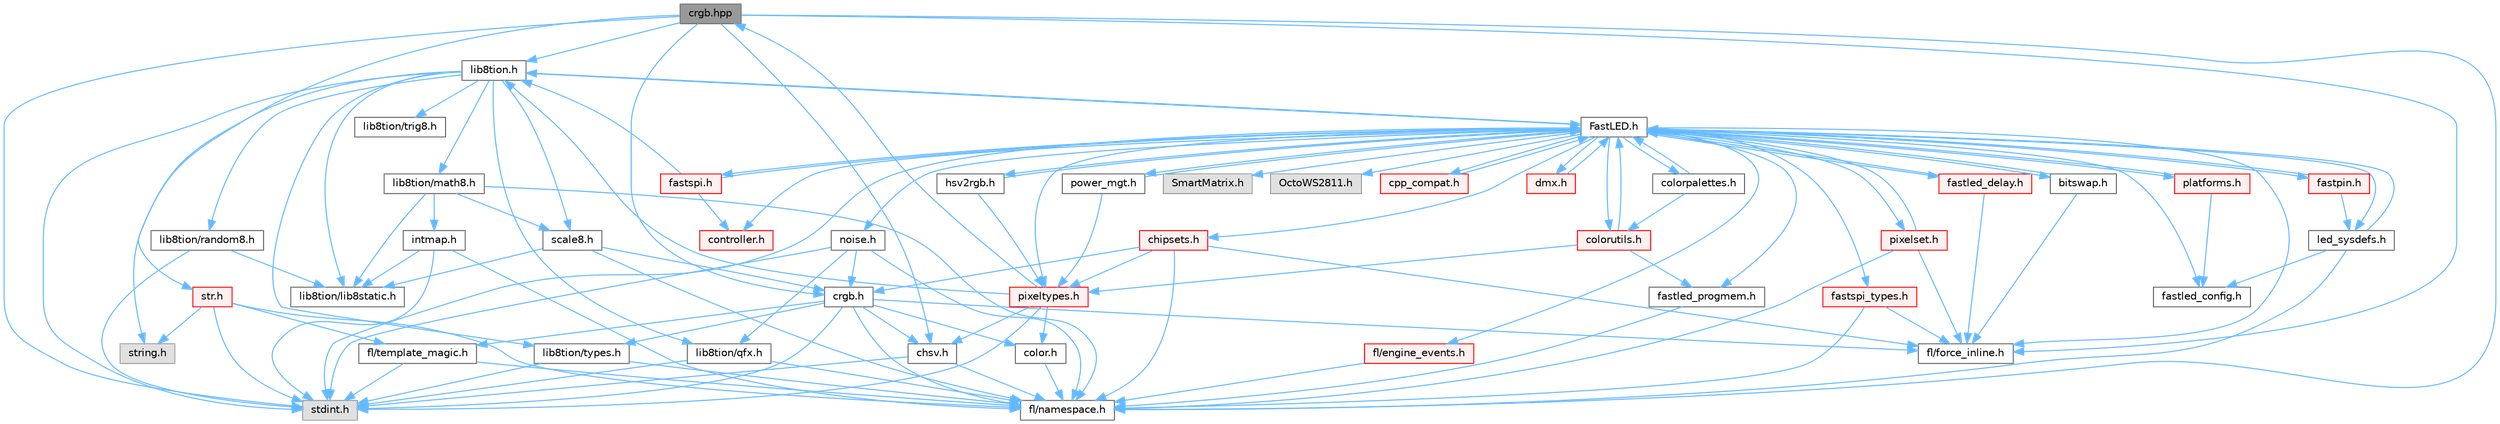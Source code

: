 digraph "crgb.hpp"
{
 // INTERACTIVE_SVG=YES
 // LATEX_PDF_SIZE
  bgcolor="transparent";
  edge [fontname=Helvetica,fontsize=10,labelfontname=Helvetica,labelfontsize=10];
  node [fontname=Helvetica,fontsize=10,shape=box,height=0.2,width=0.4];
  Node1 [id="Node000001",label="crgb.hpp",height=0.2,width=0.4,color="gray40", fillcolor="grey60", style="filled", fontcolor="black",tooltip="Defines utility functions for the red, green, and blue (RGB) pixel struct."];
  Node1 -> Node2 [id="edge1_Node000001_Node000002",color="steelblue1",style="solid",tooltip=" "];
  Node2 [id="Node000002",label="stdint.h",height=0.2,width=0.4,color="grey60", fillcolor="#E0E0E0", style="filled",tooltip=" "];
  Node1 -> Node3 [id="edge2_Node000001_Node000003",color="steelblue1",style="solid",tooltip=" "];
  Node3 [id="Node000003",label="chsv.h",height=0.2,width=0.4,color="grey40", fillcolor="white", style="filled",URL="$d8/dd0/chsv_8h.html",tooltip="Defines the hue, saturation, and value (HSV) pixel struct."];
  Node3 -> Node2 [id="edge3_Node000003_Node000002",color="steelblue1",style="solid",tooltip=" "];
  Node3 -> Node4 [id="edge4_Node000003_Node000004",color="steelblue1",style="solid",tooltip=" "];
  Node4 [id="Node000004",label="fl/namespace.h",height=0.2,width=0.4,color="grey40", fillcolor="white", style="filled",URL="$df/d2a/namespace_8h.html",tooltip="Implements the FastLED namespace macros."];
  Node1 -> Node5 [id="edge5_Node000001_Node000005",color="steelblue1",style="solid",tooltip=" "];
  Node5 [id="Node000005",label="crgb.h",height=0.2,width=0.4,color="grey40", fillcolor="white", style="filled",URL="$db/dd1/crgb_8h.html",tooltip="Defines the red, green, and blue (RGB) pixel struct."];
  Node5 -> Node2 [id="edge6_Node000005_Node000002",color="steelblue1",style="solid",tooltip=" "];
  Node5 -> Node3 [id="edge7_Node000005_Node000003",color="steelblue1",style="solid",tooltip=" "];
  Node5 -> Node4 [id="edge8_Node000005_Node000004",color="steelblue1",style="solid",tooltip=" "];
  Node5 -> Node6 [id="edge9_Node000005_Node000006",color="steelblue1",style="solid",tooltip=" "];
  Node6 [id="Node000006",label="color.h",height=0.2,width=0.4,color="grey40", fillcolor="white", style="filled",URL="$d2/d6b/src_2color_8h.html",tooltip="Contains definitions for color correction and temperature."];
  Node6 -> Node4 [id="edge10_Node000006_Node000004",color="steelblue1",style="solid",tooltip=" "];
  Node5 -> Node7 [id="edge11_Node000005_Node000007",color="steelblue1",style="solid",tooltip=" "];
  Node7 [id="Node000007",label="lib8tion/types.h",height=0.2,width=0.4,color="grey40", fillcolor="white", style="filled",URL="$d9/ddf/lib8tion_2types_8h.html",tooltip="Defines fractional types used for lib8tion functions."];
  Node7 -> Node2 [id="edge12_Node000007_Node000002",color="steelblue1",style="solid",tooltip=" "];
  Node7 -> Node4 [id="edge13_Node000007_Node000004",color="steelblue1",style="solid",tooltip=" "];
  Node5 -> Node8 [id="edge14_Node000005_Node000008",color="steelblue1",style="solid",tooltip=" "];
  Node8 [id="Node000008",label="fl/force_inline.h",height=0.2,width=0.4,color="grey40", fillcolor="white", style="filled",URL="$d8/d2d/fl_2force__inline_8h.html",tooltip=" "];
  Node5 -> Node9 [id="edge15_Node000005_Node000009",color="steelblue1",style="solid",tooltip=" "];
  Node9 [id="Node000009",label="fl/template_magic.h",height=0.2,width=0.4,color="grey40", fillcolor="white", style="filled",URL="$d8/d0c/template__magic_8h.html",tooltip=" "];
  Node9 -> Node2 [id="edge16_Node000009_Node000002",color="steelblue1",style="solid",tooltip=" "];
  Node9 -> Node4 [id="edge17_Node000009_Node000004",color="steelblue1",style="solid",tooltip=" "];
  Node1 -> Node10 [id="edge18_Node000001_Node000010",color="steelblue1",style="solid",tooltip=" "];
  Node10 [id="Node000010",label="lib8tion.h",height=0.2,width=0.4,color="grey40", fillcolor="white", style="filled",URL="$df/da5/lib8tion_8h.html",tooltip="Fast, efficient 8-bit math functions specifically designed for high-performance LED programming."];
  Node10 -> Node11 [id="edge19_Node000010_Node000011",color="steelblue1",style="solid",tooltip=" "];
  Node11 [id="Node000011",label="FastLED.h",height=0.2,width=0.4,color="grey40", fillcolor="white", style="filled",URL="$db/d97/_fast_l_e_d_8h.html",tooltip="central include file for FastLED, defines the CFastLED class/object"];
  Node11 -> Node2 [id="edge20_Node000011_Node000002",color="steelblue1",style="solid",tooltip=" "];
  Node11 -> Node12 [id="edge21_Node000011_Node000012",color="steelblue1",style="solid",tooltip=" "];
  Node12 [id="Node000012",label="SmartMatrix.h",height=0.2,width=0.4,color="grey60", fillcolor="#E0E0E0", style="filled",tooltip=" "];
  Node11 -> Node13 [id="edge22_Node000011_Node000013",color="steelblue1",style="solid",tooltip=" "];
  Node13 [id="Node000013",label="OctoWS2811.h",height=0.2,width=0.4,color="grey60", fillcolor="#E0E0E0", style="filled",tooltip=" "];
  Node11 -> Node8 [id="edge23_Node000011_Node000008",color="steelblue1",style="solid",tooltip=" "];
  Node11 -> Node14 [id="edge24_Node000011_Node000014",color="steelblue1",style="solid",tooltip=" "];
  Node14 [id="Node000014",label="cpp_compat.h",height=0.2,width=0.4,color="red", fillcolor="#FFF0F0", style="filled",URL="$d9/d13/cpp__compat_8h.html",tooltip="Compatibility functions based on C++ version."];
  Node14 -> Node11 [id="edge25_Node000014_Node000011",color="steelblue1",style="solid",tooltip=" "];
  Node11 -> Node16 [id="edge26_Node000011_Node000016",color="steelblue1",style="solid",tooltip=" "];
  Node16 [id="Node000016",label="fastled_config.h",height=0.2,width=0.4,color="grey40", fillcolor="white", style="filled",URL="$d5/d11/fastled__config_8h.html",tooltip="Contains definitions that can be used to configure FastLED at compile time."];
  Node11 -> Node17 [id="edge27_Node000011_Node000017",color="steelblue1",style="solid",tooltip=" "];
  Node17 [id="Node000017",label="led_sysdefs.h",height=0.2,width=0.4,color="grey40", fillcolor="white", style="filled",URL="$d9/d3e/led__sysdefs_8h.html",tooltip="Determines which platform system definitions to include."];
  Node17 -> Node11 [id="edge28_Node000017_Node000011",color="steelblue1",style="solid",tooltip=" "];
  Node17 -> Node16 [id="edge29_Node000017_Node000016",color="steelblue1",style="solid",tooltip=" "];
  Node17 -> Node4 [id="edge30_Node000017_Node000004",color="steelblue1",style="solid",tooltip=" "];
  Node11 -> Node18 [id="edge31_Node000011_Node000018",color="steelblue1",style="solid",tooltip=" "];
  Node18 [id="Node000018",label="fastled_delay.h",height=0.2,width=0.4,color="red", fillcolor="#FFF0F0", style="filled",URL="$d0/da8/fastled__delay_8h.html",tooltip="Utility functions and classes for managing delay cycles."];
  Node18 -> Node11 [id="edge32_Node000018_Node000011",color="steelblue1",style="solid",tooltip=" "];
  Node18 -> Node8 [id="edge33_Node000018_Node000008",color="steelblue1",style="solid",tooltip=" "];
  Node11 -> Node20 [id="edge34_Node000011_Node000020",color="steelblue1",style="solid",tooltip=" "];
  Node20 [id="Node000020",label="bitswap.h",height=0.2,width=0.4,color="grey40", fillcolor="white", style="filled",URL="$de/ded/bitswap_8h.html",tooltip="Functions for doing a rotation of bits/bytes used by parallel output."];
  Node20 -> Node11 [id="edge35_Node000020_Node000011",color="steelblue1",style="solid",tooltip=" "];
  Node20 -> Node8 [id="edge36_Node000020_Node000008",color="steelblue1",style="solid",tooltip=" "];
  Node11 -> Node21 [id="edge37_Node000011_Node000021",color="steelblue1",style="solid",tooltip=" "];
  Node21 [id="Node000021",label="controller.h",height=0.2,width=0.4,color="red", fillcolor="#FFF0F0", style="filled",URL="$d2/dd9/controller_8h.html",tooltip="deprecated: base definitions used by led controllers for writing out led data"];
  Node11 -> Node55 [id="edge38_Node000011_Node000055",color="steelblue1",style="solid",tooltip=" "];
  Node55 [id="Node000055",label="fastpin.h",height=0.2,width=0.4,color="red", fillcolor="#FFF0F0", style="filled",URL="$db/d65/fastpin_8h.html",tooltip="Class base definitions for defining fast pin access."];
  Node55 -> Node11 [id="edge39_Node000055_Node000011",color="steelblue1",style="solid",tooltip=" "];
  Node55 -> Node17 [id="edge40_Node000055_Node000017",color="steelblue1",style="solid",tooltip=" "];
  Node11 -> Node56 [id="edge41_Node000011_Node000056",color="steelblue1",style="solid",tooltip=" "];
  Node56 [id="Node000056",label="fastspi_types.h",height=0.2,width=0.4,color="red", fillcolor="#FFF0F0", style="filled",URL="$d2/ddb/fastspi__types_8h.html",tooltip="Data types and constants used by SPI interfaces."];
  Node56 -> Node8 [id="edge42_Node000056_Node000008",color="steelblue1",style="solid",tooltip=" "];
  Node56 -> Node4 [id="edge43_Node000056_Node000004",color="steelblue1",style="solid",tooltip=" "];
  Node11 -> Node57 [id="edge44_Node000011_Node000057",color="steelblue1",style="solid",tooltip=" "];
  Node57 [id="Node000057",label="dmx.h",height=0.2,width=0.4,color="red", fillcolor="#FFF0F0", style="filled",URL="$d3/de1/dmx_8h.html",tooltip="Defines the DMX512-based LED controllers."];
  Node57 -> Node11 [id="edge45_Node000057_Node000011",color="steelblue1",style="solid",tooltip=" "];
  Node11 -> Node60 [id="edge46_Node000011_Node000060",color="steelblue1",style="solid",tooltip=" "];
  Node60 [id="Node000060",label="platforms.h",height=0.2,width=0.4,color="red", fillcolor="#FFF0F0", style="filled",URL="$da/dc9/platforms_8h.html",tooltip="Determines which platforms headers to include."];
  Node60 -> Node11 [id="edge47_Node000060_Node000011",color="steelblue1",style="solid",tooltip=" "];
  Node60 -> Node16 [id="edge48_Node000060_Node000016",color="steelblue1",style="solid",tooltip=" "];
  Node11 -> Node62 [id="edge49_Node000011_Node000062",color="steelblue1",style="solid",tooltip=" "];
  Node62 [id="Node000062",label="fastled_progmem.h",height=0.2,width=0.4,color="grey40", fillcolor="white", style="filled",URL="$df/dab/fastled__progmem_8h.html",tooltip="Wrapper definitions to allow seamless use of PROGMEM in environments that have it."];
  Node62 -> Node4 [id="edge50_Node000062_Node000004",color="steelblue1",style="solid",tooltip=" "];
  Node11 -> Node10 [id="edge51_Node000011_Node000010",color="steelblue1",style="solid",tooltip=" "];
  Node11 -> Node24 [id="edge52_Node000011_Node000024",color="steelblue1",style="solid",tooltip=" "];
  Node24 [id="Node000024",label="pixeltypes.h",height=0.2,width=0.4,color="red", fillcolor="#FFF0F0", style="filled",URL="$d2/dba/pixeltypes_8h.html",tooltip="Includes defintions for RGB and HSV pixels."];
  Node24 -> Node2 [id="edge53_Node000024_Node000002",color="steelblue1",style="solid",tooltip=" "];
  Node24 -> Node10 [id="edge54_Node000024_Node000010",color="steelblue1",style="solid",tooltip=" "];
  Node24 -> Node6 [id="edge55_Node000024_Node000006",color="steelblue1",style="solid",tooltip=" "];
  Node24 -> Node3 [id="edge56_Node000024_Node000003",color="steelblue1",style="solid",tooltip=" "];
  Node24 -> Node1 [id="edge57_Node000024_Node000001",color="steelblue1",style="solid",tooltip=" "];
  Node11 -> Node63 [id="edge58_Node000011_Node000063",color="steelblue1",style="solid",tooltip=" "];
  Node63 [id="Node000063",label="hsv2rgb.h",height=0.2,width=0.4,color="grey40", fillcolor="white", style="filled",URL="$de/d9a/hsv2rgb_8h.html",tooltip="Functions to convert from the HSV colorspace to the RGB colorspace."];
  Node63 -> Node11 [id="edge59_Node000063_Node000011",color="steelblue1",style="solid",tooltip=" "];
  Node63 -> Node24 [id="edge60_Node000063_Node000024",color="steelblue1",style="solid",tooltip=" "];
  Node11 -> Node64 [id="edge61_Node000011_Node000064",color="steelblue1",style="solid",tooltip=" "];
  Node64 [id="Node000064",label="colorutils.h",height=0.2,width=0.4,color="red", fillcolor="#FFF0F0", style="filled",URL="$d1/dfb/colorutils_8h.html",tooltip="Utility functions for color fill, palettes, blending, and more."];
  Node64 -> Node11 [id="edge62_Node000064_Node000011",color="steelblue1",style="solid",tooltip=" "];
  Node64 -> Node24 [id="edge63_Node000064_Node000024",color="steelblue1",style="solid",tooltip=" "];
  Node64 -> Node62 [id="edge64_Node000064_Node000062",color="steelblue1",style="solid",tooltip=" "];
  Node11 -> Node66 [id="edge65_Node000011_Node000066",color="steelblue1",style="solid",tooltip=" "];
  Node66 [id="Node000066",label="pixelset.h",height=0.2,width=0.4,color="red", fillcolor="#FFF0F0", style="filled",URL="$d4/d46/pixelset_8h.html",tooltip="Declares classes for managing logical groups of LEDs."];
  Node66 -> Node11 [id="edge66_Node000066_Node000011",color="steelblue1",style="solid",tooltip=" "];
  Node66 -> Node8 [id="edge67_Node000066_Node000008",color="steelblue1",style="solid",tooltip=" "];
  Node66 -> Node4 [id="edge68_Node000066_Node000004",color="steelblue1",style="solid",tooltip=" "];
  Node11 -> Node68 [id="edge69_Node000011_Node000068",color="steelblue1",style="solid",tooltip=" "];
  Node68 [id="Node000068",label="colorpalettes.h",height=0.2,width=0.4,color="grey40", fillcolor="white", style="filled",URL="$dc/dcc/colorpalettes_8h.html",tooltip="Declarations for the predefined color palettes supplied by FastLED."];
  Node68 -> Node11 [id="edge70_Node000068_Node000011",color="steelblue1",style="solid",tooltip=" "];
  Node68 -> Node64 [id="edge71_Node000068_Node000064",color="steelblue1",style="solid",tooltip=" "];
  Node11 -> Node69 [id="edge72_Node000011_Node000069",color="steelblue1",style="solid",tooltip=" "];
  Node69 [id="Node000069",label="noise.h",height=0.2,width=0.4,color="grey40", fillcolor="white", style="filled",URL="$d1/d31/noise_8h.html",tooltip="Functions to generate and fill arrays with noise."];
  Node69 -> Node2 [id="edge73_Node000069_Node000002",color="steelblue1",style="solid",tooltip=" "];
  Node69 -> Node5 [id="edge74_Node000069_Node000005",color="steelblue1",style="solid",tooltip=" "];
  Node69 -> Node4 [id="edge75_Node000069_Node000004",color="steelblue1",style="solid",tooltip=" "];
  Node69 -> Node70 [id="edge76_Node000069_Node000070",color="steelblue1",style="solid",tooltip=" "];
  Node70 [id="Node000070",label="lib8tion/qfx.h",height=0.2,width=0.4,color="grey40", fillcolor="white", style="filled",URL="$d2/d19/qfx_8h.html",tooltip=" "];
  Node70 -> Node2 [id="edge77_Node000070_Node000002",color="steelblue1",style="solid",tooltip=" "];
  Node70 -> Node4 [id="edge78_Node000070_Node000004",color="steelblue1",style="solid",tooltip=" "];
  Node11 -> Node71 [id="edge79_Node000011_Node000071",color="steelblue1",style="solid",tooltip=" "];
  Node71 [id="Node000071",label="power_mgt.h",height=0.2,width=0.4,color="grey40", fillcolor="white", style="filled",URL="$dc/d5b/power__mgt_8h.html",tooltip="Functions to limit the power used by FastLED."];
  Node71 -> Node11 [id="edge80_Node000071_Node000011",color="steelblue1",style="solid",tooltip=" "];
  Node71 -> Node24 [id="edge81_Node000071_Node000024",color="steelblue1",style="solid",tooltip=" "];
  Node11 -> Node72 [id="edge82_Node000011_Node000072",color="steelblue1",style="solid",tooltip=" "];
  Node72 [id="Node000072",label="fastspi.h",height=0.2,width=0.4,color="red", fillcolor="#FFF0F0", style="filled",URL="$d6/ddc/fastspi_8h.html",tooltip="Serial peripheral interface (SPI) definitions per platform."];
  Node72 -> Node11 [id="edge83_Node000072_Node000011",color="steelblue1",style="solid",tooltip=" "];
  Node72 -> Node21 [id="edge84_Node000072_Node000021",color="steelblue1",style="solid",tooltip=" "];
  Node72 -> Node10 [id="edge85_Node000072_Node000010",color="steelblue1",style="solid",tooltip=" "];
  Node11 -> Node74 [id="edge86_Node000011_Node000074",color="steelblue1",style="solid",tooltip=" "];
  Node74 [id="Node000074",label="chipsets.h",height=0.2,width=0.4,color="red", fillcolor="#FFF0F0", style="filled",URL="$db/d66/chipsets_8h.html",tooltip="Contains the bulk of the definitions for the various LED chipsets supported."];
  Node74 -> Node24 [id="edge87_Node000074_Node000024",color="steelblue1",style="solid",tooltip=" "];
  Node74 -> Node8 [id="edge88_Node000074_Node000008",color="steelblue1",style="solid",tooltip=" "];
  Node74 -> Node5 [id="edge89_Node000074_Node000005",color="steelblue1",style="solid",tooltip=" "];
  Node74 -> Node4 [id="edge90_Node000074_Node000004",color="steelblue1",style="solid",tooltip=" "];
  Node11 -> Node34 [id="edge91_Node000011_Node000034",color="steelblue1",style="solid",tooltip=" "];
  Node34 [id="Node000034",label="fl/engine_events.h",height=0.2,width=0.4,color="red", fillcolor="#FFF0F0", style="filled",URL="$dc/dd9/fl_2engine__events_8h.html",tooltip=" "];
  Node34 -> Node4 [id="edge92_Node000034_Node000004",color="steelblue1",style="solid",tooltip=" "];
  Node10 -> Node7 [id="edge93_Node000010_Node000007",color="steelblue1",style="solid",tooltip=" "];
  Node10 -> Node2 [id="edge94_Node000010_Node000002",color="steelblue1",style="solid",tooltip=" "];
  Node10 -> Node75 [id="edge95_Node000010_Node000075",color="steelblue1",style="solid",tooltip=" "];
  Node75 [id="Node000075",label="lib8tion/lib8static.h",height=0.2,width=0.4,color="grey40", fillcolor="white", style="filled",URL="$d4/d7a/lib8static_8h.html",tooltip="Defines static inlining macros for lib8tion functions."];
  Node10 -> Node70 [id="edge96_Node000010_Node000070",color="steelblue1",style="solid",tooltip=" "];
  Node10 -> Node31 [id="edge97_Node000010_Node000031",color="steelblue1",style="solid",tooltip=" "];
  Node31 [id="Node000031",label="string.h",height=0.2,width=0.4,color="grey60", fillcolor="#E0E0E0", style="filled",tooltip=" "];
  Node10 -> Node76 [id="edge98_Node000010_Node000076",color="steelblue1",style="solid",tooltip=" "];
  Node76 [id="Node000076",label="lib8tion/math8.h",height=0.2,width=0.4,color="grey40", fillcolor="white", style="filled",URL="$d5/dd1/math8_8h.html",tooltip="Fast, efficient 8-bit math functions specifically designed for high-performance LED programming."];
  Node76 -> Node77 [id="edge99_Node000076_Node000077",color="steelblue1",style="solid",tooltip=" "];
  Node77 [id="Node000077",label="scale8.h",height=0.2,width=0.4,color="grey40", fillcolor="white", style="filled",URL="$db/d91/scale8_8h.html",tooltip="Fast, efficient 8-bit scaling functions specifically designed for high-performance LED programming."];
  Node77 -> Node75 [id="edge100_Node000077_Node000075",color="steelblue1",style="solid",tooltip=" "];
  Node77 -> Node5 [id="edge101_Node000077_Node000005",color="steelblue1",style="solid",tooltip=" "];
  Node77 -> Node4 [id="edge102_Node000077_Node000004",color="steelblue1",style="solid",tooltip=" "];
  Node76 -> Node75 [id="edge103_Node000076_Node000075",color="steelblue1",style="solid",tooltip=" "];
  Node76 -> Node78 [id="edge104_Node000076_Node000078",color="steelblue1",style="solid",tooltip=" "];
  Node78 [id="Node000078",label="intmap.h",height=0.2,width=0.4,color="grey40", fillcolor="white", style="filled",URL="$d8/d54/intmap_8h.html",tooltip="Defines integer mapping functions."];
  Node78 -> Node4 [id="edge105_Node000078_Node000004",color="steelblue1",style="solid",tooltip=" "];
  Node78 -> Node75 [id="edge106_Node000078_Node000075",color="steelblue1",style="solid",tooltip=" "];
  Node78 -> Node2 [id="edge107_Node000078_Node000002",color="steelblue1",style="solid",tooltip=" "];
  Node76 -> Node4 [id="edge108_Node000076_Node000004",color="steelblue1",style="solid",tooltip=" "];
  Node10 -> Node77 [id="edge109_Node000010_Node000077",color="steelblue1",style="solid",tooltip=" "];
  Node10 -> Node79 [id="edge110_Node000010_Node000079",color="steelblue1",style="solid",tooltip=" "];
  Node79 [id="Node000079",label="lib8tion/random8.h",height=0.2,width=0.4,color="grey40", fillcolor="white", style="filled",URL="$d9/dfa/random8_8h.html",tooltip="Fast, efficient random number generators specifically designed for high-performance LED programming."];
  Node79 -> Node2 [id="edge111_Node000079_Node000002",color="steelblue1",style="solid",tooltip=" "];
  Node79 -> Node75 [id="edge112_Node000079_Node000075",color="steelblue1",style="solid",tooltip=" "];
  Node10 -> Node80 [id="edge113_Node000010_Node000080",color="steelblue1",style="solid",tooltip=" "];
  Node80 [id="Node000080",label="lib8tion/trig8.h",height=0.2,width=0.4,color="grey40", fillcolor="white", style="filled",URL="$d3/db9/trig8_8h.html",tooltip="Fast, efficient 8-bit trigonometry functions specifically designed for high-performance LED programmi..."];
  Node1 -> Node4 [id="edge114_Node000001_Node000004",color="steelblue1",style="solid",tooltip=" "];
  Node1 -> Node8 [id="edge115_Node000001_Node000008",color="steelblue1",style="solid",tooltip=" "];
  Node1 -> Node52 [id="edge116_Node000001_Node000052",color="steelblue1",style="solid",tooltip=" "];
  Node52 [id="Node000052",label="str.h",height=0.2,width=0.4,color="red", fillcolor="#FFF0F0", style="filled",URL="$dc/d0e/fl_2str_8h.html",tooltip=" "];
  Node52 -> Node31 [id="edge117_Node000052_Node000031",color="steelblue1",style="solid",tooltip=" "];
  Node52 -> Node2 [id="edge118_Node000052_Node000002",color="steelblue1",style="solid",tooltip=" "];
  Node52 -> Node9 [id="edge119_Node000052_Node000009",color="steelblue1",style="solid",tooltip=" "];
  Node52 -> Node4 [id="edge120_Node000052_Node000004",color="steelblue1",style="solid",tooltip=" "];
}
